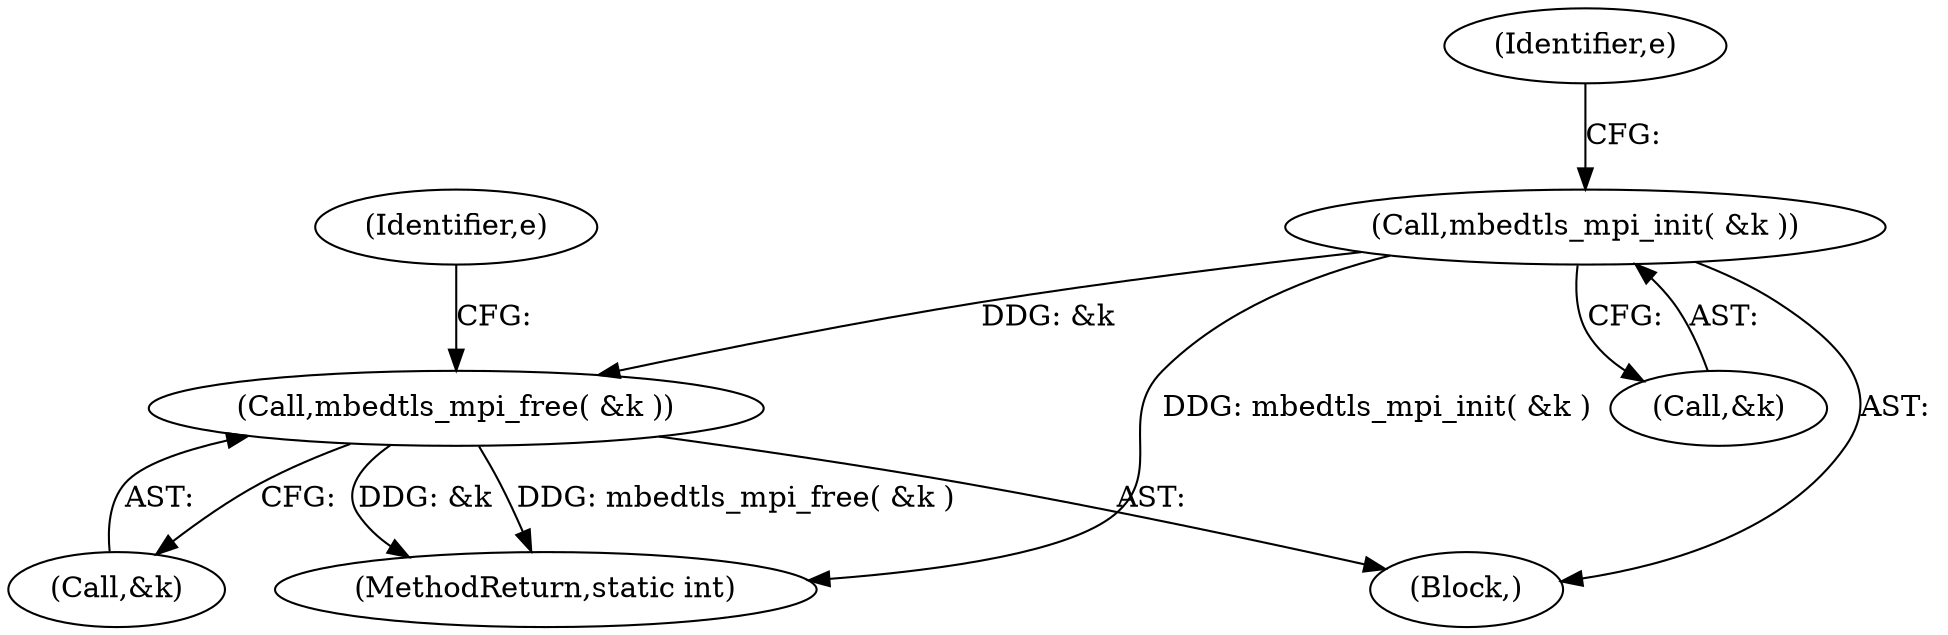 digraph "0_mbedtls_33f66ba6fd234114aa37f0209dac031bb2870a9b_0@API" {
"1000443" [label="(Call,mbedtls_mpi_free( &k ))"];
"1000178" [label="(Call,mbedtls_mpi_init( &k ))"];
"1000456" [label="(MethodReturn,static int)"];
"1000444" [label="(Call,&k)"];
"1000448" [label="(Identifier,e)"];
"1000183" [label="(Identifier,e)"];
"1000121" [label="(Block,)"];
"1000443" [label="(Call,mbedtls_mpi_free( &k ))"];
"1000178" [label="(Call,mbedtls_mpi_init( &k ))"];
"1000179" [label="(Call,&k)"];
"1000443" -> "1000121"  [label="AST: "];
"1000443" -> "1000444"  [label="CFG: "];
"1000444" -> "1000443"  [label="AST: "];
"1000448" -> "1000443"  [label="CFG: "];
"1000443" -> "1000456"  [label="DDG: mbedtls_mpi_free( &k )"];
"1000443" -> "1000456"  [label="DDG: &k"];
"1000178" -> "1000443"  [label="DDG: &k"];
"1000178" -> "1000121"  [label="AST: "];
"1000178" -> "1000179"  [label="CFG: "];
"1000179" -> "1000178"  [label="AST: "];
"1000183" -> "1000178"  [label="CFG: "];
"1000178" -> "1000456"  [label="DDG: mbedtls_mpi_init( &k )"];
}
